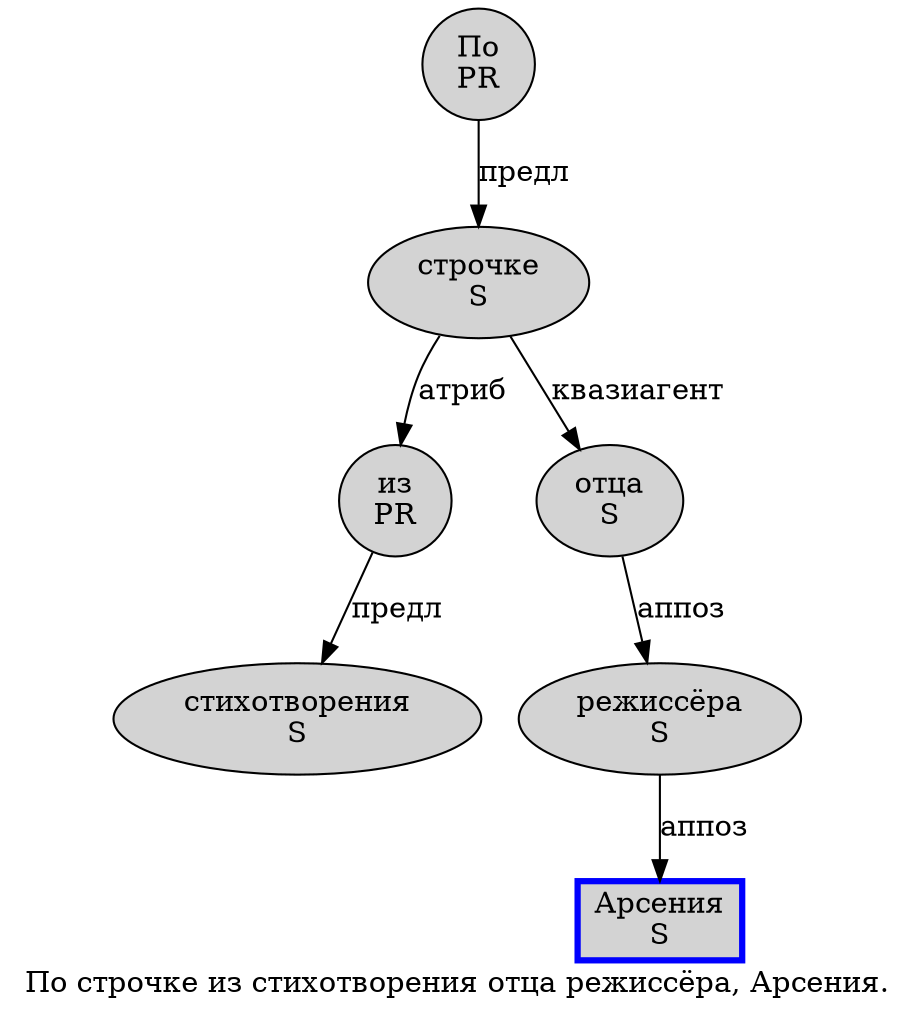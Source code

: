digraph SENTENCE_1973 {
	graph [label="По строчке из стихотворения отца режиссёра, Арсения."]
	node [style=filled]
		0 [label="По
PR" color="" fillcolor=lightgray penwidth=1 shape=ellipse]
		1 [label="строчке
S" color="" fillcolor=lightgray penwidth=1 shape=ellipse]
		2 [label="из
PR" color="" fillcolor=lightgray penwidth=1 shape=ellipse]
		3 [label="стихотворения
S" color="" fillcolor=lightgray penwidth=1 shape=ellipse]
		4 [label="отца
S" color="" fillcolor=lightgray penwidth=1 shape=ellipse]
		5 [label="режиссёра
S" color="" fillcolor=lightgray penwidth=1 shape=ellipse]
		7 [label="Арсения
S" color=blue fillcolor=lightgray penwidth=3 shape=box]
			1 -> 2 [label="атриб"]
			1 -> 4 [label="квазиагент"]
			0 -> 1 [label="предл"]
			5 -> 7 [label="аппоз"]
			2 -> 3 [label="предл"]
			4 -> 5 [label="аппоз"]
}